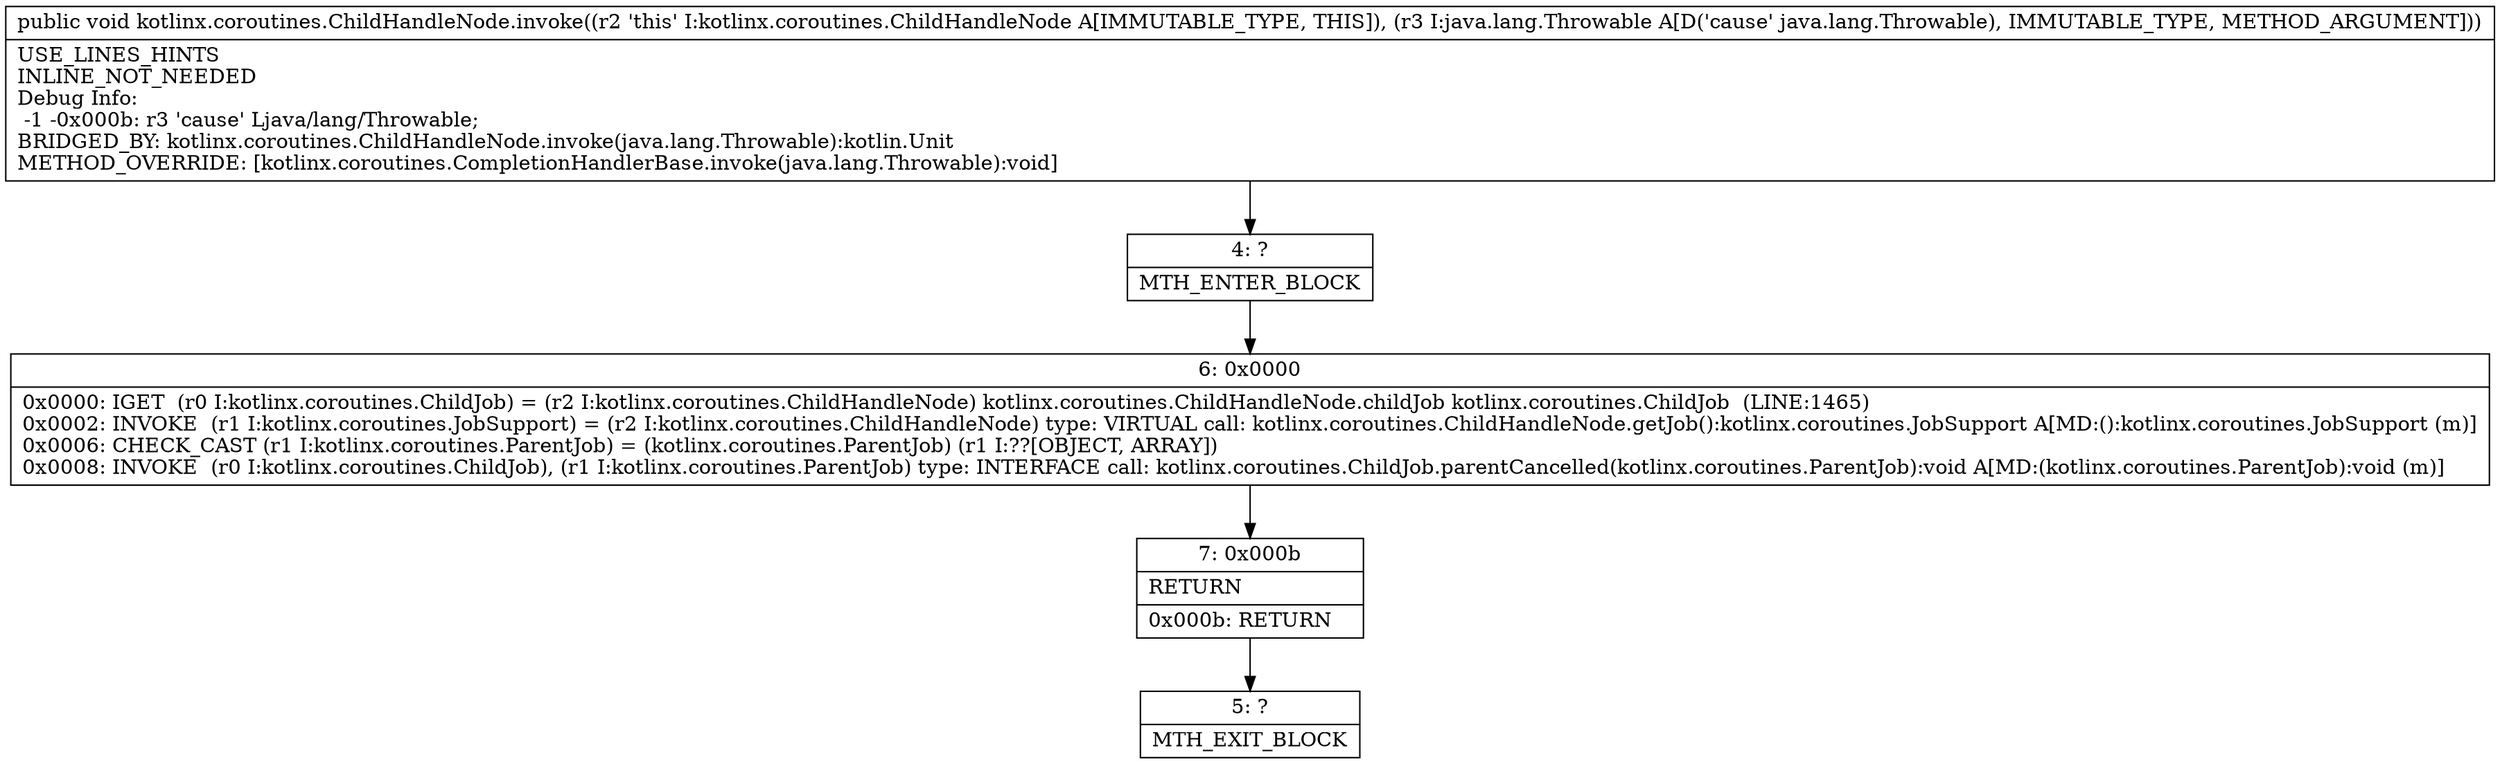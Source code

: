 digraph "CFG forkotlinx.coroutines.ChildHandleNode.invoke(Ljava\/lang\/Throwable;)V" {
Node_4 [shape=record,label="{4\:\ ?|MTH_ENTER_BLOCK\l}"];
Node_6 [shape=record,label="{6\:\ 0x0000|0x0000: IGET  (r0 I:kotlinx.coroutines.ChildJob) = (r2 I:kotlinx.coroutines.ChildHandleNode) kotlinx.coroutines.ChildHandleNode.childJob kotlinx.coroutines.ChildJob  (LINE:1465)\l0x0002: INVOKE  (r1 I:kotlinx.coroutines.JobSupport) = (r2 I:kotlinx.coroutines.ChildHandleNode) type: VIRTUAL call: kotlinx.coroutines.ChildHandleNode.getJob():kotlinx.coroutines.JobSupport A[MD:():kotlinx.coroutines.JobSupport (m)]\l0x0006: CHECK_CAST (r1 I:kotlinx.coroutines.ParentJob) = (kotlinx.coroutines.ParentJob) (r1 I:??[OBJECT, ARRAY]) \l0x0008: INVOKE  (r0 I:kotlinx.coroutines.ChildJob), (r1 I:kotlinx.coroutines.ParentJob) type: INTERFACE call: kotlinx.coroutines.ChildJob.parentCancelled(kotlinx.coroutines.ParentJob):void A[MD:(kotlinx.coroutines.ParentJob):void (m)]\l}"];
Node_7 [shape=record,label="{7\:\ 0x000b|RETURN\l|0x000b: RETURN   \l}"];
Node_5 [shape=record,label="{5\:\ ?|MTH_EXIT_BLOCK\l}"];
MethodNode[shape=record,label="{public void kotlinx.coroutines.ChildHandleNode.invoke((r2 'this' I:kotlinx.coroutines.ChildHandleNode A[IMMUTABLE_TYPE, THIS]), (r3 I:java.lang.Throwable A[D('cause' java.lang.Throwable), IMMUTABLE_TYPE, METHOD_ARGUMENT]))  | USE_LINES_HINTS\lINLINE_NOT_NEEDED\lDebug Info:\l  \-1 \-0x000b: r3 'cause' Ljava\/lang\/Throwable;\lBRIDGED_BY: kotlinx.coroutines.ChildHandleNode.invoke(java.lang.Throwable):kotlin.Unit\lMETHOD_OVERRIDE: [kotlinx.coroutines.CompletionHandlerBase.invoke(java.lang.Throwable):void]\l}"];
MethodNode -> Node_4;Node_4 -> Node_6;
Node_6 -> Node_7;
Node_7 -> Node_5;
}

